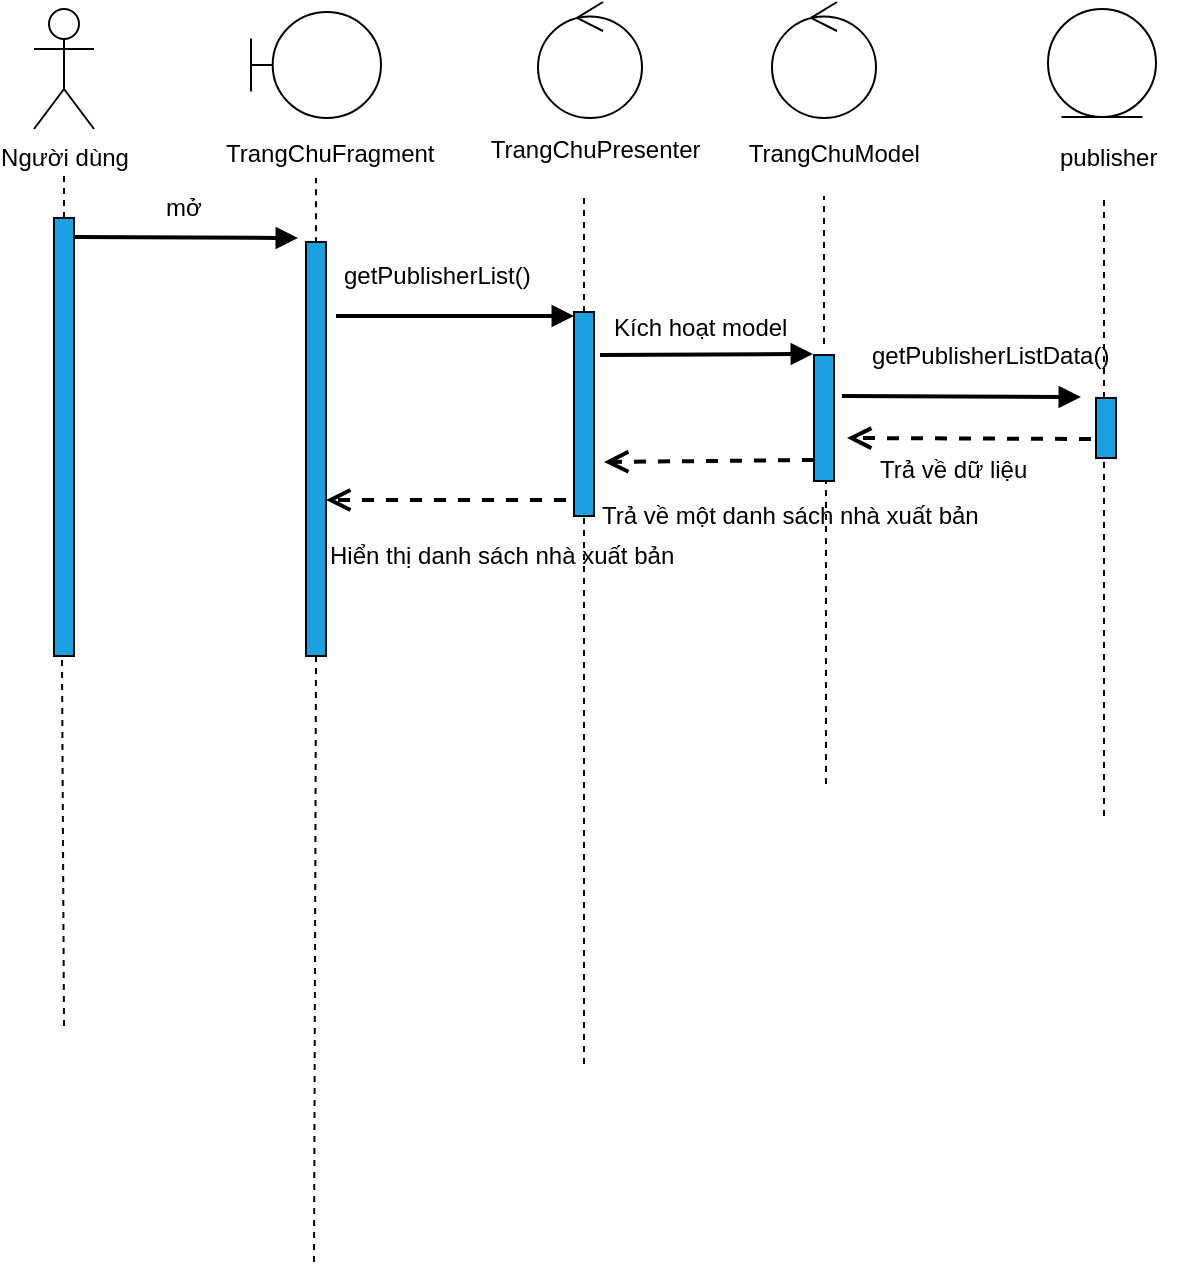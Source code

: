 <mxfile version="10.7.5" type="device"><diagram id="rZekEKwnQjdLYLYTSIqJ" name="Page-1"><mxGraphModel dx="824" dy="496" grid="0" gridSize="10" guides="1" tooltips="1" connect="1" arrows="1" fold="1" page="0" pageScale="1" pageWidth="850" pageHeight="1100" math="0" shadow="0"><root><mxCell id="0"/><mxCell id="1" parent="0"/><mxCell id="3vG_LJWbYxAmB-MeH4dC-1" value="Người dùng" style="shape=umlActor;verticalLabelPosition=bottom;labelBackgroundColor=#ffffff;verticalAlign=top;html=1;outlineConnect=0;" parent="1" vertex="1"><mxGeometry x="125" y="46.5" width="30" height="60" as="geometry"/></mxCell><mxCell id="3vG_LJWbYxAmB-MeH4dC-2" value="" style="ellipse;shape=umlControl;whiteSpace=wrap;html=1;strokeColor=#000000;" parent="1" vertex="1"><mxGeometry x="377" y="43" width="52" height="58" as="geometry"/></mxCell><mxCell id="3vG_LJWbYxAmB-MeH4dC-3" value="&amp;nbsp;TrangChuPresenter" style="text;html=1;resizable=0;points=[];autosize=1;align=left;verticalAlign=top;spacingTop=-4;" parent="1" vertex="1"><mxGeometry x="348" y="106.5" width="120" height="20" as="geometry"/></mxCell><mxCell id="3vG_LJWbYxAmB-MeH4dC-4" value="" style="shape=umlBoundary;whiteSpace=wrap;html=1;strokeColor=#000000;" parent="1" vertex="1"><mxGeometry x="233.5" y="48" width="65" height="53" as="geometry"/></mxCell><mxCell id="3vG_LJWbYxAmB-MeH4dC-5" value="TrangChuFragment" style="text;html=1;resizable=0;points=[];autosize=1;align=left;verticalAlign=top;spacingTop=-4;" parent="1" vertex="1"><mxGeometry x="218.5" y="108.5" width="120" height="20" as="geometry"/></mxCell><mxCell id="3vG_LJWbYxAmB-MeH4dC-6" value="" style="ellipse;shape=umlEntity;whiteSpace=wrap;html=1;strokeColor=#000000;" parent="1" vertex="1"><mxGeometry x="632" y="46.5" width="54" height="54" as="geometry"/></mxCell><mxCell id="3vG_LJWbYxAmB-MeH4dC-7" value="&amp;nbsp;TrangChuModel" style="text;html=1;resizable=0;points=[];autosize=1;align=left;verticalAlign=top;spacingTop=-4;" parent="1" vertex="1"><mxGeometry x="476.5" y="108.5" width="100" height="20" as="geometry"/></mxCell><mxCell id="3vG_LJWbYxAmB-MeH4dC-8" value="" style="endArrow=block;endFill=1;endSize=6;html=1;strokeWidth=2;" parent="1" edge="1"><mxGeometry width="100" relative="1" as="geometry"><mxPoint x="145" y="160.5" as="sourcePoint"/><mxPoint x="257" y="161" as="targetPoint"/></mxGeometry></mxCell><mxCell id="3vG_LJWbYxAmB-MeH4dC-9" value="" style="ellipse;shape=umlControl;whiteSpace=wrap;html=1;strokeColor=#000000;" parent="1" vertex="1"><mxGeometry x="494" y="43" width="52" height="58" as="geometry"/></mxCell><mxCell id="3vG_LJWbYxAmB-MeH4dC-10" value="publisher&lt;br&gt;" style="text;html=1;resizable=0;points=[];autosize=1;align=left;verticalAlign=top;spacingTop=-4;" parent="1" vertex="1"><mxGeometry x="636" y="110.5" width="60" height="20" as="geometry"/></mxCell><mxCell id="3vG_LJWbYxAmB-MeH4dC-11" value="" style="endArrow=block;endFill=1;endSize=6;html=1;strokeWidth=2;" parent="1" edge="1"><mxGeometry width="100" relative="1" as="geometry"><mxPoint x="276" y="200" as="sourcePoint"/><mxPoint x="395" y="200" as="targetPoint"/></mxGeometry></mxCell><mxCell id="3vG_LJWbYxAmB-MeH4dC-12" value="mở" style="text;html=1;resizable=0;points=[];autosize=1;align=left;verticalAlign=top;spacingTop=-4;fillColor=#ffffff;" parent="1" vertex="1"><mxGeometry x="188.5" y="135.5" width="30" height="20" as="geometry"/></mxCell><mxCell id="3vG_LJWbYxAmB-MeH4dC-13" value="getPublisherList()" style="text;html=1;resizable=0;points=[];autosize=1;align=left;verticalAlign=top;spacingTop=-4;" parent="1" vertex="1"><mxGeometry x="278" y="170" width="110" height="20" as="geometry"/></mxCell><mxCell id="3vG_LJWbYxAmB-MeH4dC-14" value="" style="endArrow=block;endFill=1;endSize=6;html=1;strokeWidth=2;" parent="1" edge="1"><mxGeometry width="100" relative="1" as="geometry"><mxPoint x="529" y="240" as="sourcePoint"/><mxPoint x="648.5" y="240.5" as="targetPoint"/></mxGeometry></mxCell><mxCell id="3vG_LJWbYxAmB-MeH4dC-15" value="" style="endArrow=none;dashed=1;html=1;strokeWidth=1;" parent="1" source="3vG_LJWbYxAmB-MeH4dC-16" edge="1"><mxGeometry width="50" height="50" relative="1" as="geometry"><mxPoint x="140" y="520" as="sourcePoint"/><mxPoint x="140" y="130" as="targetPoint"/></mxGeometry></mxCell><mxCell id="3vG_LJWbYxAmB-MeH4dC-16" value="" style="html=1;points=[];perimeter=orthogonalPerimeter;fillColor=#1ba1e2;strokeColor=#000000;fontColor=#ffffff;" parent="1" vertex="1"><mxGeometry x="135" y="151" width="10" height="219" as="geometry"/></mxCell><mxCell id="3vG_LJWbYxAmB-MeH4dC-17" value="" style="endArrow=none;dashed=1;html=1;strokeWidth=1;exitX=0.4;exitY=1.009;exitDx=0;exitDy=0;exitPerimeter=0;" parent="1" source="3vG_LJWbYxAmB-MeH4dC-16" edge="1"><mxGeometry width="50" height="50" relative="1" as="geometry"><mxPoint x="140" y="520" as="sourcePoint"/><mxPoint x="140" y="555" as="targetPoint"/></mxGeometry></mxCell><mxCell id="3vG_LJWbYxAmB-MeH4dC-18" value="" style="endArrow=none;dashed=1;html=1;strokeWidth=1;exitX=0.5;exitY=0.003;exitDx=0;exitDy=0;exitPerimeter=0;" parent="1" source="3vG_LJWbYxAmB-MeH4dC-19" edge="1"><mxGeometry width="50" height="50" relative="1" as="geometry"><mxPoint x="266" y="520" as="sourcePoint"/><mxPoint x="266" y="131" as="targetPoint"/></mxGeometry></mxCell><mxCell id="3vG_LJWbYxAmB-MeH4dC-19" value="" style="html=1;points=[];perimeter=orthogonalPerimeter;fillColor=#1ba1e2;strokeColor=#000000;fontColor=#ffffff;" parent="1" vertex="1"><mxGeometry x="261" y="163" width="10" height="207" as="geometry"/></mxCell><mxCell id="3vG_LJWbYxAmB-MeH4dC-20" value="" style="endArrow=none;dashed=1;html=1;strokeWidth=1;exitX=0.5;exitY=1;exitDx=0;exitDy=0;exitPerimeter=0;" parent="1" source="3vG_LJWbYxAmB-MeH4dC-19" edge="1"><mxGeometry width="50" height="50" relative="1" as="geometry"><mxPoint x="266" y="520" as="sourcePoint"/><mxPoint x="265" y="675" as="targetPoint"/></mxGeometry></mxCell><mxCell id="3vG_LJWbYxAmB-MeH4dC-21" value="" style="endArrow=none;dashed=1;html=1;strokeWidth=1;" parent="1" source="3vG_LJWbYxAmB-MeH4dC-22" edge="1"><mxGeometry width="50" height="50" relative="1" as="geometry"><mxPoint x="400" y="520" as="sourcePoint"/><mxPoint x="400" y="140" as="targetPoint"/></mxGeometry></mxCell><mxCell id="3vG_LJWbYxAmB-MeH4dC-22" value="" style="html=1;points=[];perimeter=orthogonalPerimeter;fillColor=#1ba1e2;strokeColor=#000000;fontColor=#ffffff;" parent="1" vertex="1"><mxGeometry x="395" y="198" width="10" height="102" as="geometry"/></mxCell><mxCell id="3vG_LJWbYxAmB-MeH4dC-23" value="" style="endArrow=none;dashed=1;html=1;strokeWidth=1;" parent="1" target="3vG_LJWbYxAmB-MeH4dC-22" edge="1"><mxGeometry width="50" height="50" relative="1" as="geometry"><mxPoint x="400" y="574" as="sourcePoint"/><mxPoint x="400" y="140" as="targetPoint"/></mxGeometry></mxCell><mxCell id="3vG_LJWbYxAmB-MeH4dC-24" value="" style="endArrow=none;dashed=1;html=1;strokeWidth=1;" parent="1" edge="1"><mxGeometry width="50" height="50" relative="1" as="geometry"><mxPoint x="520" y="214" as="sourcePoint"/><mxPoint x="520" y="140" as="targetPoint"/></mxGeometry></mxCell><mxCell id="3vG_LJWbYxAmB-MeH4dC-25" value="" style="endArrow=none;dashed=1;html=1;strokeWidth=1;" parent="1" source="3vG_LJWbYxAmB-MeH4dC-34" edge="1"><mxGeometry width="50" height="50" relative="1" as="geometry"><mxPoint x="660" y="450" as="sourcePoint"/><mxPoint x="660" y="140" as="targetPoint"/></mxGeometry></mxCell><mxCell id="3vG_LJWbYxAmB-MeH4dC-26" value="" style="html=1;verticalAlign=bottom;endArrow=open;dashed=1;endSize=8;strokeWidth=2;" parent="1" edge="1"><mxGeometry relative="1" as="geometry"><mxPoint x="653.5" y="261.5" as="sourcePoint"/><mxPoint x="531.5" y="261" as="targetPoint"/></mxGeometry></mxCell><mxCell id="3vG_LJWbYxAmB-MeH4dC-27" value="" style="html=1;verticalAlign=bottom;endArrow=open;dashed=1;endSize=8;strokeWidth=2;" parent="1" edge="1"><mxGeometry relative="1" as="geometry"><mxPoint x="515" y="272" as="sourcePoint"/><mxPoint x="410" y="273" as="targetPoint"/></mxGeometry></mxCell><mxCell id="3vG_LJWbYxAmB-MeH4dC-28" value="getPublisherListData()" style="text;html=1;resizable=0;points=[];autosize=1;align=left;verticalAlign=top;spacingTop=-4;" parent="1" vertex="1"><mxGeometry x="542" y="209.5" width="130" height="20" as="geometry"/></mxCell><mxCell id="3vG_LJWbYxAmB-MeH4dC-29" value="Trả về dữ liệu" style="text;html=1;resizable=0;points=[];autosize=1;align=left;verticalAlign=top;spacingTop=-4;" parent="1" vertex="1"><mxGeometry x="545.5" y="266.5" width="90" height="20" as="geometry"/></mxCell><mxCell id="3vG_LJWbYxAmB-MeH4dC-30" value="" style="html=1;verticalAlign=bottom;endArrow=open;dashed=1;endSize=8;strokeWidth=2;" parent="1" edge="1"><mxGeometry relative="1" as="geometry"><mxPoint x="391" y="292" as="sourcePoint"/><mxPoint x="271" y="292" as="targetPoint"/></mxGeometry></mxCell><mxCell id="3vG_LJWbYxAmB-MeH4dC-31" value="" style="endArrow=block;endFill=1;endSize=6;html=1;strokeWidth=2;" parent="1" edge="1"><mxGeometry width="100" relative="1" as="geometry"><mxPoint x="408" y="219.5" as="sourcePoint"/><mxPoint x="514.5" y="219" as="targetPoint"/></mxGeometry></mxCell><mxCell id="3vG_LJWbYxAmB-MeH4dC-32" value="" style="html=1;points=[];perimeter=orthogonalPerimeter;fillColor=#1ba1e2;strokeColor=#000000;fontColor=#ffffff;" parent="1" vertex="1"><mxGeometry x="515" y="219.5" width="10" height="63" as="geometry"/></mxCell><mxCell id="3vG_LJWbYxAmB-MeH4dC-33" value="" style="endArrow=none;dashed=1;html=1;strokeWidth=1;exitX=1.075;exitY=-0.1;exitDx=0;exitDy=0;exitPerimeter=0;" parent="1" target="3vG_LJWbYxAmB-MeH4dC-32" edge="1"><mxGeometry width="50" height="50" relative="1" as="geometry"><mxPoint x="521" y="434" as="sourcePoint"/><mxPoint x="520" y="140" as="targetPoint"/></mxGeometry></mxCell><mxCell id="3vG_LJWbYxAmB-MeH4dC-34" value="" style="html=1;points=[];perimeter=orthogonalPerimeter;fillColor=#1ba1e2;strokeColor=#000000;fontColor=#ffffff;" parent="1" vertex="1"><mxGeometry x="656" y="241" width="10" height="30" as="geometry"/></mxCell><mxCell id="3vG_LJWbYxAmB-MeH4dC-35" value="" style="endArrow=none;dashed=1;html=1;strokeWidth=1;" parent="1" target="3vG_LJWbYxAmB-MeH4dC-34" edge="1"><mxGeometry width="50" height="50" relative="1" as="geometry"><mxPoint x="660" y="450" as="sourcePoint"/><mxPoint x="660" y="140" as="targetPoint"/></mxGeometry></mxCell><mxCell id="3vG_LJWbYxAmB-MeH4dC-36" value="Trả về một danh sách nhà xuất bản" style="text;html=1;resizable=0;points=[];autosize=1;align=left;verticalAlign=top;spacingTop=-4;" parent="1" vertex="1"><mxGeometry x="406.5" y="290" width="200" height="20" as="geometry"/></mxCell><mxCell id="3vG_LJWbYxAmB-MeH4dC-37" value="Hiển thị danh sách nhà xuất bản&lt;br&gt;&lt;br&gt;" style="text;html=1;resizable=0;points=[];autosize=1;align=left;verticalAlign=top;spacingTop=-4;" parent="1" vertex="1"><mxGeometry x="271" y="310" width="190" height="30" as="geometry"/></mxCell><mxCell id="X51zpAj1WjQeM7fWJ6j2-1" value="Kích hoạt model" style="text;html=1;resizable=0;points=[];autosize=1;align=left;verticalAlign=top;spacingTop=-4;" vertex="1" parent="1"><mxGeometry x="412.5" y="195.5" width="97" height="14" as="geometry"/></mxCell></root></mxGraphModel></diagram></mxfile>